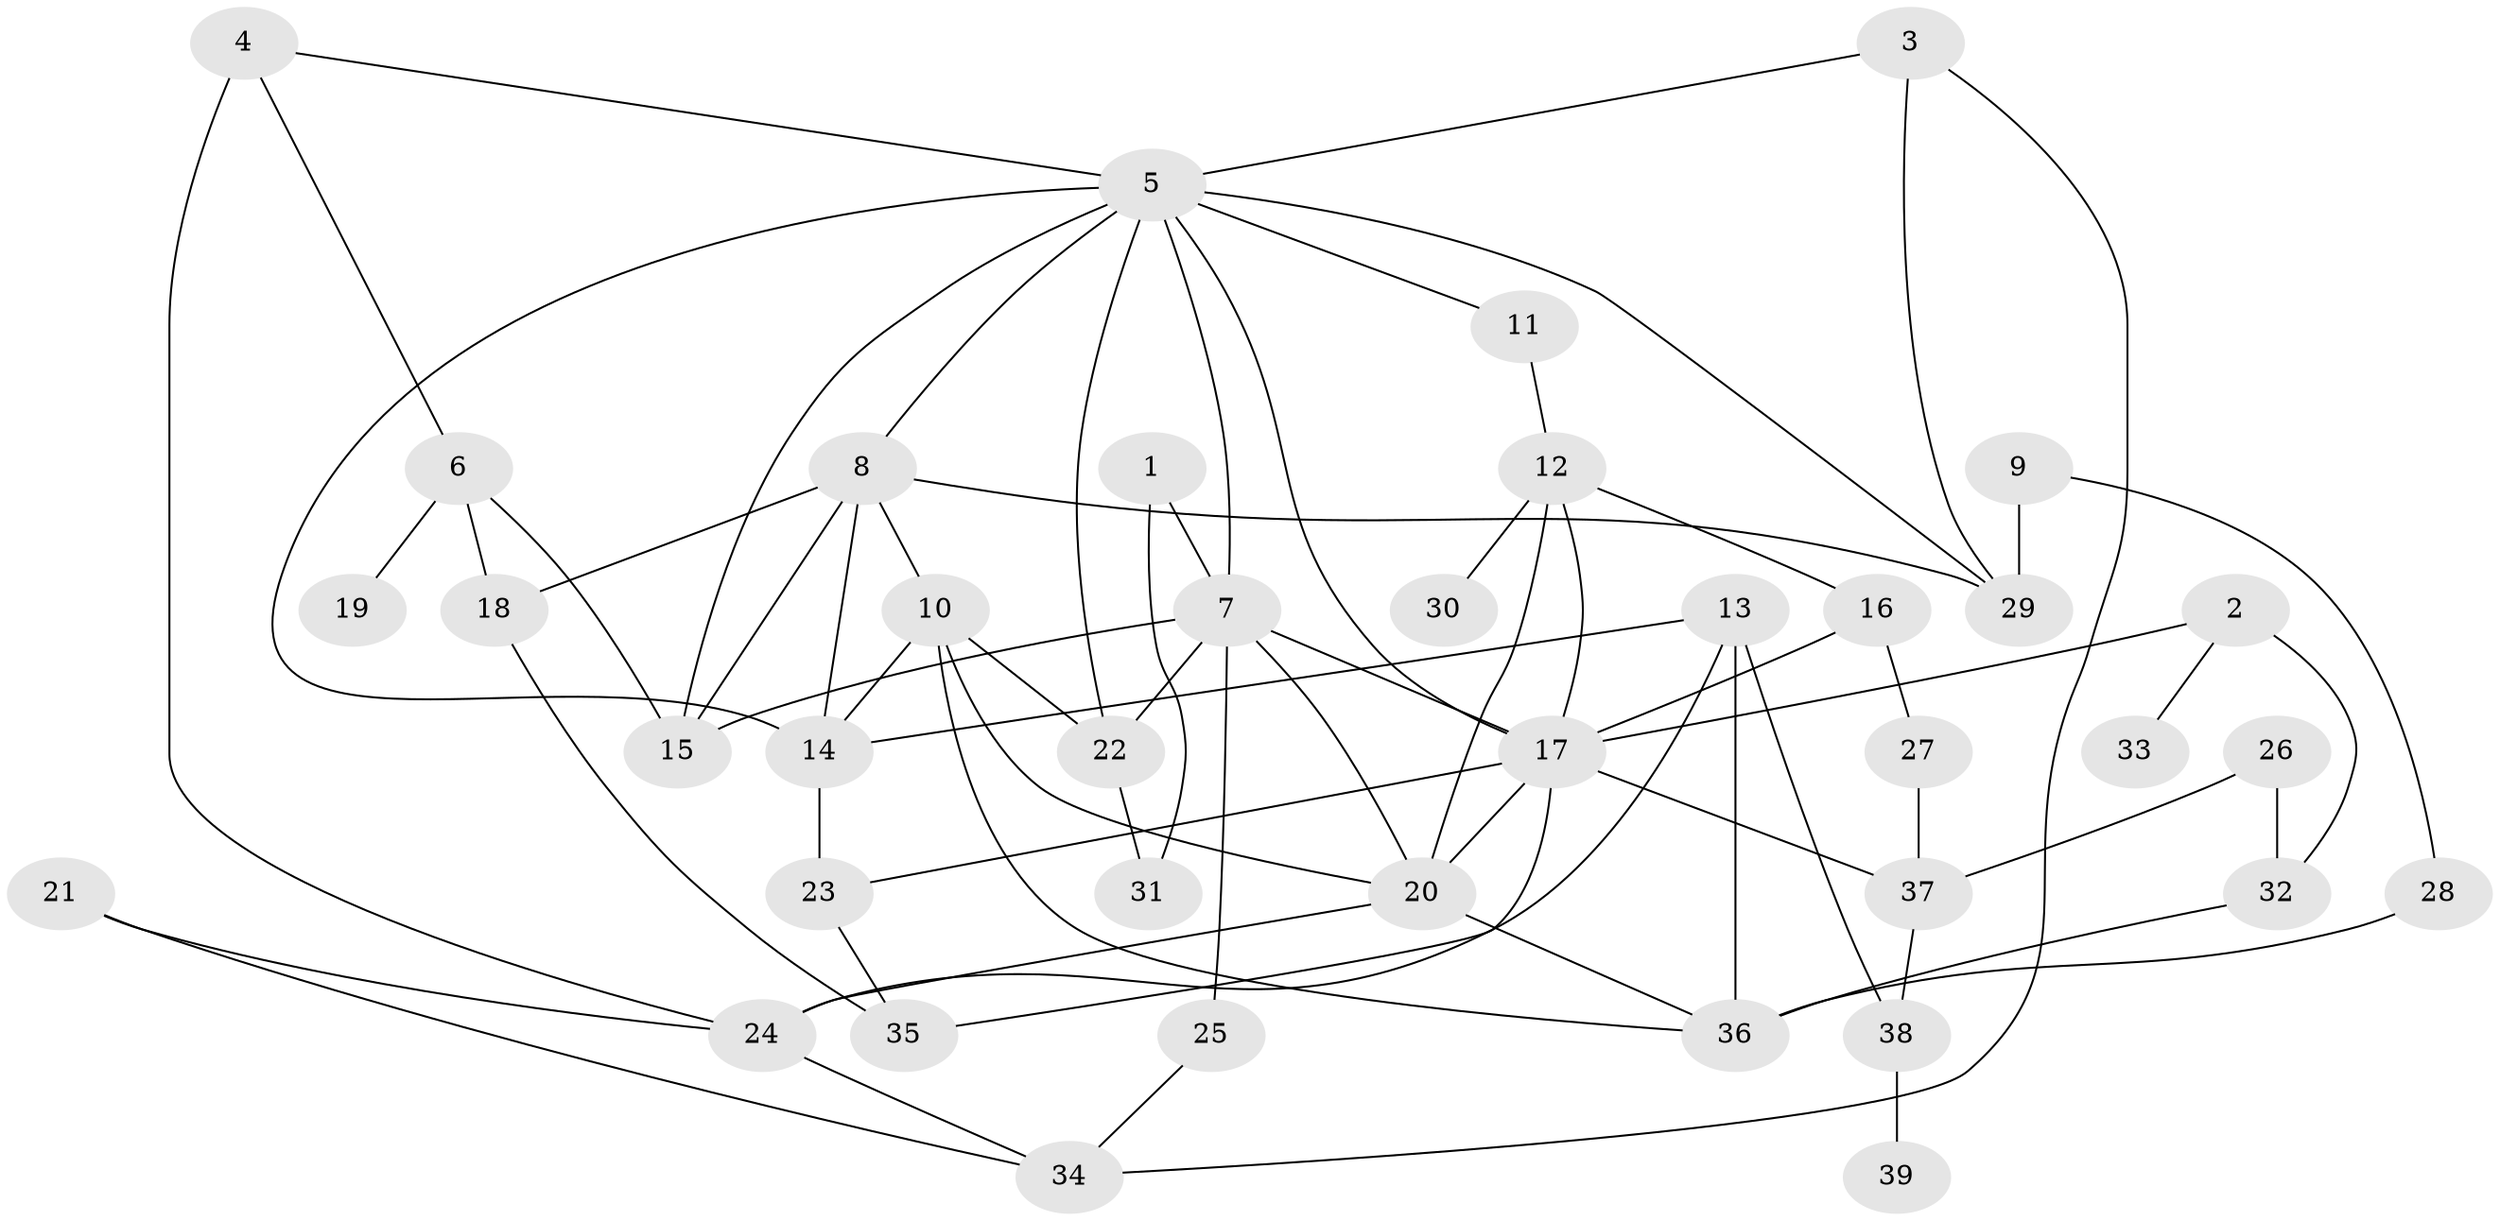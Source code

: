 // original degree distribution, {7: 0.02564102564102564, 8: 0.01282051282051282, 2: 0.32051282051282054, 5: 0.07692307692307693, 3: 0.32051282051282054, 4: 0.10256410256410256, 1: 0.14102564102564102}
// Generated by graph-tools (version 1.1) at 2025/01/03/09/25 03:01:05]
// undirected, 39 vertices, 70 edges
graph export_dot {
graph [start="1"]
  node [color=gray90,style=filled];
  1;
  2;
  3;
  4;
  5;
  6;
  7;
  8;
  9;
  10;
  11;
  12;
  13;
  14;
  15;
  16;
  17;
  18;
  19;
  20;
  21;
  22;
  23;
  24;
  25;
  26;
  27;
  28;
  29;
  30;
  31;
  32;
  33;
  34;
  35;
  36;
  37;
  38;
  39;
  1 -- 7 [weight=1.0];
  1 -- 31 [weight=1.0];
  2 -- 17 [weight=1.0];
  2 -- 32 [weight=1.0];
  2 -- 33 [weight=1.0];
  3 -- 5 [weight=1.0];
  3 -- 29 [weight=1.0];
  3 -- 34 [weight=1.0];
  4 -- 5 [weight=1.0];
  4 -- 6 [weight=1.0];
  4 -- 24 [weight=1.0];
  5 -- 7 [weight=1.0];
  5 -- 8 [weight=1.0];
  5 -- 11 [weight=1.0];
  5 -- 14 [weight=1.0];
  5 -- 15 [weight=1.0];
  5 -- 17 [weight=1.0];
  5 -- 22 [weight=1.0];
  5 -- 29 [weight=1.0];
  6 -- 15 [weight=1.0];
  6 -- 18 [weight=1.0];
  6 -- 19 [weight=1.0];
  7 -- 15 [weight=1.0];
  7 -- 17 [weight=1.0];
  7 -- 20 [weight=1.0];
  7 -- 22 [weight=1.0];
  7 -- 25 [weight=1.0];
  8 -- 10 [weight=1.0];
  8 -- 14 [weight=1.0];
  8 -- 15 [weight=1.0];
  8 -- 18 [weight=1.0];
  8 -- 29 [weight=1.0];
  9 -- 28 [weight=1.0];
  9 -- 29 [weight=1.0];
  10 -- 14 [weight=1.0];
  10 -- 20 [weight=1.0];
  10 -- 22 [weight=1.0];
  10 -- 36 [weight=1.0];
  11 -- 12 [weight=1.0];
  12 -- 16 [weight=1.0];
  12 -- 17 [weight=1.0];
  12 -- 20 [weight=1.0];
  12 -- 30 [weight=1.0];
  13 -- 14 [weight=1.0];
  13 -- 24 [weight=1.0];
  13 -- 36 [weight=1.0];
  13 -- 38 [weight=1.0];
  14 -- 23 [weight=1.0];
  16 -- 17 [weight=1.0];
  16 -- 27 [weight=1.0];
  17 -- 20 [weight=1.0];
  17 -- 23 [weight=1.0];
  17 -- 35 [weight=1.0];
  17 -- 37 [weight=1.0];
  18 -- 35 [weight=1.0];
  20 -- 24 [weight=1.0];
  20 -- 36 [weight=1.0];
  21 -- 24 [weight=1.0];
  21 -- 34 [weight=1.0];
  22 -- 31 [weight=1.0];
  23 -- 35 [weight=1.0];
  24 -- 34 [weight=1.0];
  25 -- 34 [weight=1.0];
  26 -- 32 [weight=1.0];
  26 -- 37 [weight=1.0];
  27 -- 37 [weight=1.0];
  28 -- 36 [weight=1.0];
  32 -- 36 [weight=1.0];
  37 -- 38 [weight=1.0];
  38 -- 39 [weight=1.0];
}
